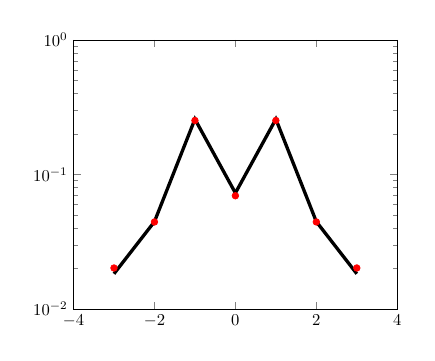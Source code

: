 \begin{tikzpicture}[scale=0.6]

\begin{axis}[
  xmin = -4,
  xmax = 4,
  xtick = {-4,-2,0,2,4},
%  xlabel = {Number of Time Steps},
  ymin = 1.0e-2,
  ymax = 1.0e-0,
  ytick = {1e-2,1e-1,1e0},
%  yticklabels = {$10^{-4}$,$10^{-3}$,$10^{-2}$,$10^{-1}$},
  ymode = log,
%  ylabel = {Error},
%  ylabel style = {yshift = 10pt},
%  legend style = {font=\small},
%  legend entries = {no fixes ($N=64$,fix area and length,reduce aliasing,both},
%  legend style = {draw=none},
  ]

% "Exact" single-layer potential
\addplot [color=black,solid,line width=2] table{
-3.0e+00 1.827e-02
-2.0e+00 4.458e-02
-1.0e+00 2.578e-01
0.0e+00 7.281e-02
1.0e+00 2.578e-01
2.0e+00 4.458e-02
3.0e+00 1.827e-02
};

% No anti-aliasing; Yes shape correct
\addplot [color=red,only marks,mark=*] table{
-3.0e+00 2.017e-02
-2.0e+00 4.436e-02
-1.0e+00 2.52e-01
0.0e+00 6.948e-02
1.0e+00 2.52e-01
2.0e+00 4.436e-02
3.0e+00 2.017e-02
};


\end{axis}


\end{tikzpicture}


